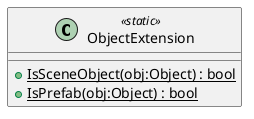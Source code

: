 @startuml
class ObjectExtension <<static>> {
    + {static} IsSceneObject(obj:Object) : bool
    + {static} IsPrefab(obj:Object) : bool
}
@enduml
